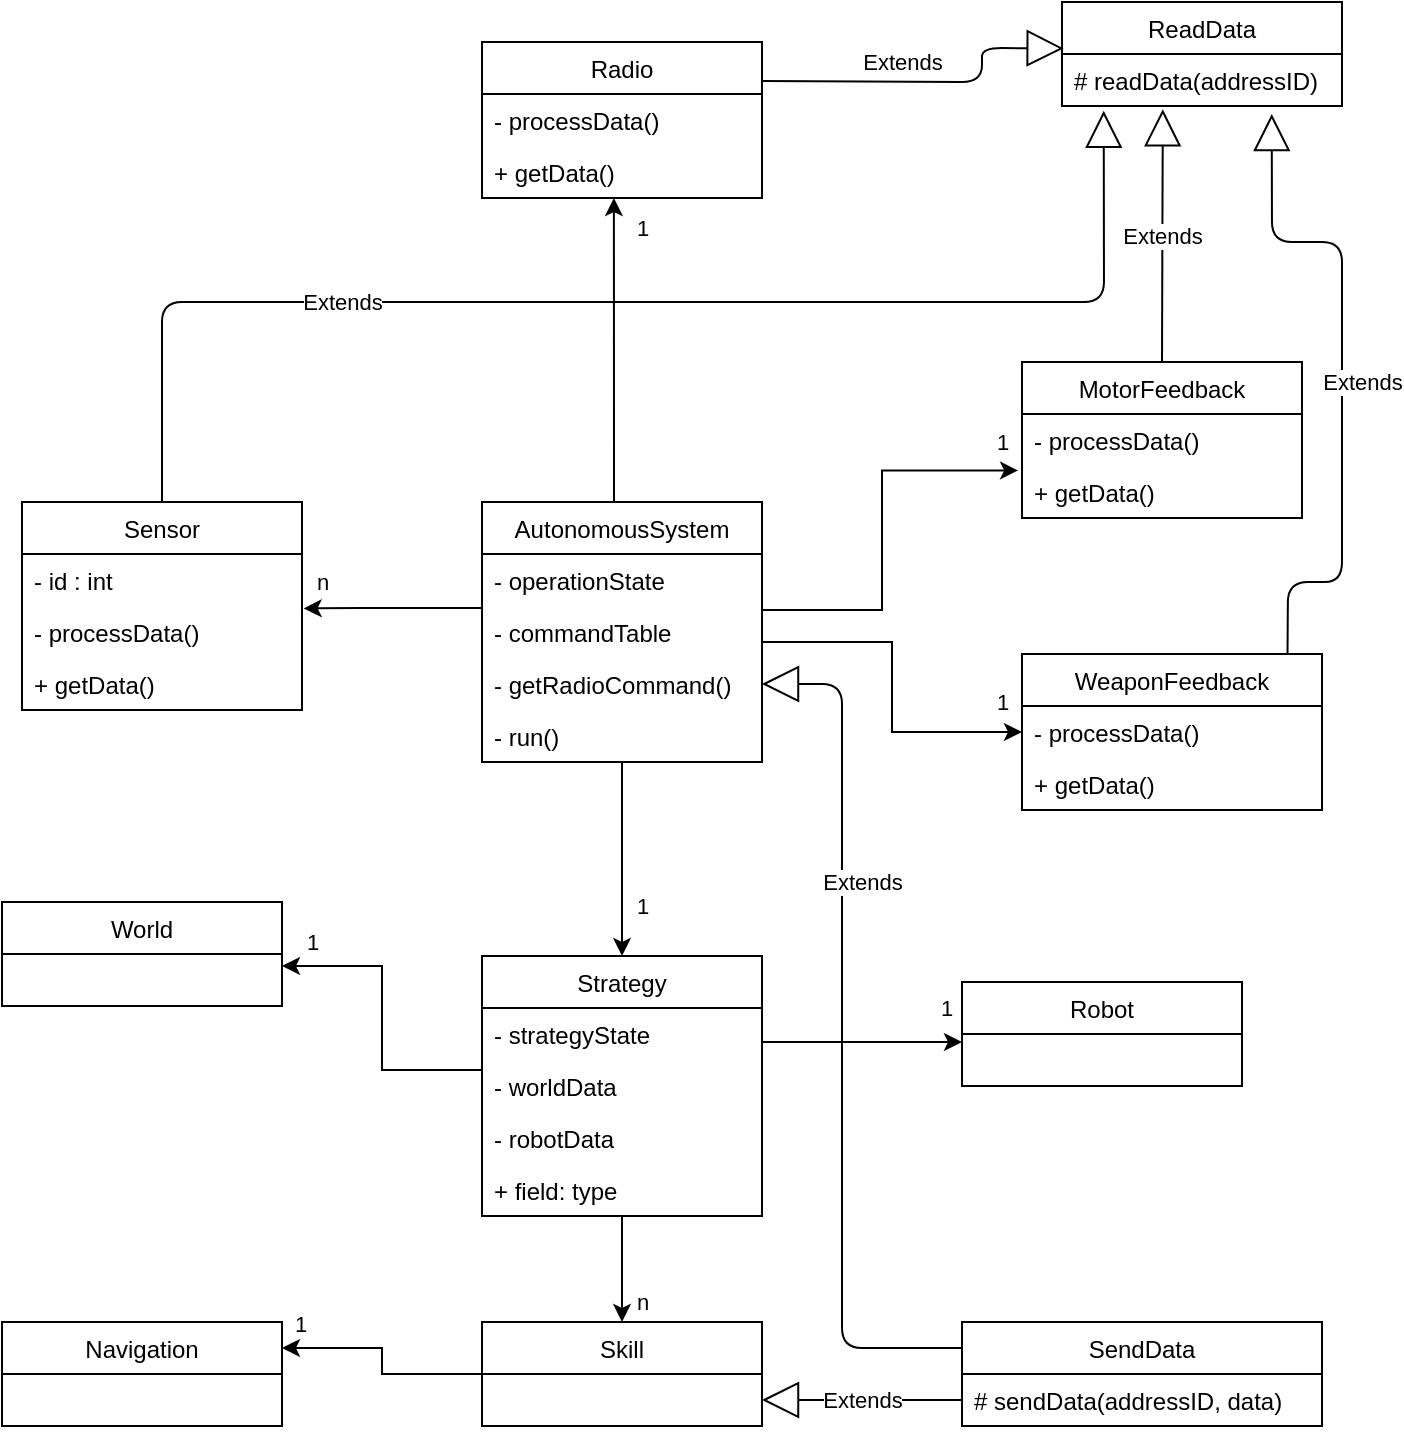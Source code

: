 <mxfile version="13.6.3" type="device"><diagram id="2LvgE_DXTgiEQLqJ3jdL" name="Page-1"><mxGraphModel dx="1483" dy="1928" grid="1" gridSize="10" guides="1" tooltips="1" connect="1" arrows="1" fold="1" page="1" pageScale="1" pageWidth="827" pageHeight="1169" math="0" shadow="0"><root><mxCell id="0"/><mxCell id="1" parent="0"/><mxCell id="cK6dFutLN7Q6HRIQ2t_6-43" value="n" style="edgeStyle=orthogonalEdgeStyle;rounded=0;orthogonalLoop=1;jettySize=auto;html=1;entryX=1.006;entryY=0.046;entryDx=0;entryDy=0;entryPerimeter=0;" parent="1" source="cK6dFutLN7Q6HRIQ2t_6-2" edge="1"><mxGeometry x="0.792" y="-13" relative="1" as="geometry"><mxPoint x="210.84" y="153.196" as="targetPoint"/><Array as="points"><mxPoint x="240" y="153"/><mxPoint x="240" y="153"/></Array><mxPoint as="offset"/></mxGeometry></mxCell><mxCell id="cK6dFutLN7Q6HRIQ2t_6-44" value="1" style="edgeStyle=orthogonalEdgeStyle;rounded=0;orthogonalLoop=1;jettySize=auto;html=1;entryX=-0.014;entryY=0.085;entryDx=0;entryDy=0;entryPerimeter=0;" parent="1" source="cK6dFutLN7Q6HRIQ2t_6-2" edge="1"><mxGeometry x="0.919" y="14" relative="1" as="geometry"><mxPoint x="568.04" y="84.21" as="targetPoint"/><Array as="points"><mxPoint x="500" y="154"/><mxPoint x="500" y="84"/></Array><mxPoint as="offset"/></mxGeometry></mxCell><mxCell id="cK6dFutLN7Q6HRIQ2t_6-49" value="1" style="edgeStyle=orthogonalEdgeStyle;rounded=0;orthogonalLoop=1;jettySize=auto;html=1;" parent="1" source="cK6dFutLN7Q6HRIQ2t_6-2" edge="1"><mxGeometry x="0.886" y="15" relative="1" as="geometry"><mxPoint x="570" y="215" as="targetPoint"/><Array as="points"><mxPoint x="505" y="170"/><mxPoint x="505" y="215"/></Array><mxPoint as="offset"/></mxGeometry></mxCell><mxCell id="cK6dFutLN7Q6HRIQ2t_6-54" value="1" style="edgeStyle=orthogonalEdgeStyle;rounded=0;orthogonalLoop=1;jettySize=auto;html=1;entryX=0.471;entryY=1;entryDx=0;entryDy=0;entryPerimeter=0;" parent="1" source="cK6dFutLN7Q6HRIQ2t_6-2" target="cK6dFutLN7Q6HRIQ2t_6-53" edge="1"><mxGeometry x="0.8" y="-14" relative="1" as="geometry"><Array as="points"><mxPoint x="366" y="90"/><mxPoint x="366" y="90"/></Array><mxPoint as="offset"/></mxGeometry></mxCell><mxCell id="cK6dFutLN7Q6HRIQ2t_6-58" value="1" style="edgeStyle=orthogonalEdgeStyle;rounded=0;orthogonalLoop=1;jettySize=auto;html=1;entryX=0.5;entryY=0;entryDx=0;entryDy=0;" parent="1" source="cK6dFutLN7Q6HRIQ2t_6-2" target="cK6dFutLN7Q6HRIQ2t_6-6" edge="1"><mxGeometry x="0.474" y="10" relative="1" as="geometry"><Array as="points"/><mxPoint as="offset"/></mxGeometry></mxCell><mxCell id="cK6dFutLN7Q6HRIQ2t_6-2" value="AutonomousSystem" style="swimlane;fontStyle=0;childLayout=stackLayout;horizontal=1;startSize=26;fillColor=none;horizontalStack=0;resizeParent=1;resizeParentMax=0;resizeLast=0;collapsible=1;marginBottom=0;" parent="1" vertex="1"><mxGeometry x="300" y="100" width="140" height="130" as="geometry"><mxRectangle x="300" y="100" width="140" height="26" as="alternateBounds"/></mxGeometry></mxCell><mxCell id="cK6dFutLN7Q6HRIQ2t_6-3" value="- operationState" style="text;strokeColor=none;fillColor=none;align=left;verticalAlign=top;spacingLeft=4;spacingRight=4;overflow=hidden;rotatable=0;points=[[0,0.5],[1,0.5]];portConstraint=eastwest;" parent="cK6dFutLN7Q6HRIQ2t_6-2" vertex="1"><mxGeometry y="26" width="140" height="26" as="geometry"/></mxCell><mxCell id="cK6dFutLN7Q6HRIQ2t_6-4" value="- commandTable" style="text;strokeColor=none;fillColor=none;align=left;verticalAlign=top;spacingLeft=4;spacingRight=4;overflow=hidden;rotatable=0;points=[[0,0.5],[1,0.5]];portConstraint=eastwest;" parent="cK6dFutLN7Q6HRIQ2t_6-2" vertex="1"><mxGeometry y="52" width="140" height="26" as="geometry"/></mxCell><mxCell id="cK6dFutLN7Q6HRIQ2t_6-5" value="- getRadioCommand()" style="text;strokeColor=none;fillColor=none;align=left;verticalAlign=top;spacingLeft=4;spacingRight=4;overflow=hidden;rotatable=0;points=[[0,0.5],[1,0.5]];portConstraint=eastwest;" parent="cK6dFutLN7Q6HRIQ2t_6-2" vertex="1"><mxGeometry y="78" width="140" height="26" as="geometry"/></mxCell><mxCell id="cK6dFutLN7Q6HRIQ2t_6-71" value="- run()" style="text;strokeColor=none;fillColor=none;align=left;verticalAlign=top;spacingLeft=4;spacingRight=4;overflow=hidden;rotatable=0;points=[[0,0.5],[1,0.5]];portConstraint=eastwest;" parent="cK6dFutLN7Q6HRIQ2t_6-2" vertex="1"><mxGeometry y="104" width="140" height="26" as="geometry"/></mxCell><mxCell id="cK6dFutLN7Q6HRIQ2t_6-55" value="n" style="edgeStyle=orthogonalEdgeStyle;rounded=0;orthogonalLoop=1;jettySize=auto;html=1;entryX=0.5;entryY=0;entryDx=0;entryDy=0;" parent="1" source="cK6dFutLN7Q6HRIQ2t_6-6" target="cK6dFutLN7Q6HRIQ2t_6-14" edge="1"><mxGeometry x="0.623" y="10" relative="1" as="geometry"><Array as="points"><mxPoint x="360" y="400"/><mxPoint x="360" y="400"/></Array><mxPoint as="offset"/></mxGeometry></mxCell><mxCell id="cK6dFutLN7Q6HRIQ2t_6-56" value="1" style="edgeStyle=orthogonalEdgeStyle;rounded=0;orthogonalLoop=1;jettySize=auto;html=1;" parent="1" source="cK6dFutLN7Q6HRIQ2t_6-6" edge="1"><mxGeometry x="0.833" y="17" relative="1" as="geometry"><mxPoint x="540" y="370" as="targetPoint"/><Array as="points"><mxPoint x="520" y="370"/><mxPoint x="520" y="370"/></Array><mxPoint as="offset"/></mxGeometry></mxCell><mxCell id="cK6dFutLN7Q6HRIQ2t_6-57" value="1" style="edgeStyle=orthogonalEdgeStyle;rounded=0;orthogonalLoop=1;jettySize=auto;html=1;" parent="1" source="cK6dFutLN7Q6HRIQ2t_6-6" target="cK6dFutLN7Q6HRIQ2t_6-39" edge="1"><mxGeometry x="0.8" y="-12" relative="1" as="geometry"><Array as="points"><mxPoint x="250" y="384"/><mxPoint x="250" y="332"/></Array><mxPoint as="offset"/></mxGeometry></mxCell><mxCell id="cK6dFutLN7Q6HRIQ2t_6-26" value="Sensor" style="swimlane;fontStyle=0;childLayout=stackLayout;horizontal=1;startSize=26;fillColor=none;horizontalStack=0;resizeParent=1;resizeParentMax=0;resizeLast=0;collapsible=1;marginBottom=0;" parent="1" vertex="1"><mxGeometry x="70" y="100" width="140" height="104" as="geometry"/></mxCell><mxCell id="cK6dFutLN7Q6HRIQ2t_6-29" value="- id : int" style="text;strokeColor=none;fillColor=none;align=left;verticalAlign=top;spacingLeft=4;spacingRight=4;overflow=hidden;rotatable=0;points=[[0,0.5],[1,0.5]];portConstraint=eastwest;" parent="cK6dFutLN7Q6HRIQ2t_6-26" vertex="1"><mxGeometry y="26" width="140" height="26" as="geometry"/></mxCell><mxCell id="cK6dFutLN7Q6HRIQ2t_6-28" value="- processData()" style="text;strokeColor=none;fillColor=none;align=left;verticalAlign=top;spacingLeft=4;spacingRight=4;overflow=hidden;rotatable=0;points=[[0,0.5],[1,0.5]];portConstraint=eastwest;" parent="cK6dFutLN7Q6HRIQ2t_6-26" vertex="1"><mxGeometry y="52" width="140" height="26" as="geometry"/></mxCell><mxCell id="cK6dFutLN7Q6HRIQ2t_6-34" value="+ getData()" style="text;strokeColor=none;fillColor=none;align=left;verticalAlign=top;spacingLeft=4;spacingRight=4;overflow=hidden;rotatable=0;points=[[0,0.5],[1,0.5]];portConstraint=eastwest;" parent="cK6dFutLN7Q6HRIQ2t_6-26" vertex="1"><mxGeometry y="78" width="140" height="26" as="geometry"/></mxCell><mxCell id="cK6dFutLN7Q6HRIQ2t_6-22" value="MotorFeedback" style="swimlane;fontStyle=0;childLayout=stackLayout;horizontal=1;startSize=26;fillColor=none;horizontalStack=0;resizeParent=1;resizeParentMax=0;resizeLast=0;collapsible=1;marginBottom=0;" parent="1" vertex="1"><mxGeometry x="570" y="30" width="140" height="78" as="geometry"/></mxCell><mxCell id="cK6dFutLN7Q6HRIQ2t_6-74" value="- processData()" style="text;strokeColor=none;fillColor=none;align=left;verticalAlign=top;spacingLeft=4;spacingRight=4;overflow=hidden;rotatable=0;points=[[0,0.5],[1,0.5]];portConstraint=eastwest;" parent="cK6dFutLN7Q6HRIQ2t_6-22" vertex="1"><mxGeometry y="26" width="140" height="26" as="geometry"/></mxCell><mxCell id="cK6dFutLN7Q6HRIQ2t_6-75" value="+ getData()" style="text;strokeColor=none;fillColor=none;align=left;verticalAlign=top;spacingLeft=4;spacingRight=4;overflow=hidden;rotatable=0;points=[[0,0.5],[1,0.5]];portConstraint=eastwest;" parent="cK6dFutLN7Q6HRIQ2t_6-22" vertex="1"><mxGeometry y="52" width="140" height="26" as="geometry"/></mxCell><mxCell id="cK6dFutLN7Q6HRIQ2t_6-45" value="WeaponFeedback" style="swimlane;fontStyle=0;childLayout=stackLayout;horizontal=1;startSize=26;fillColor=none;horizontalStack=0;resizeParent=1;resizeParentMax=0;resizeLast=0;collapsible=1;marginBottom=0;" parent="1" vertex="1"><mxGeometry x="570" y="176" width="150" height="78" as="geometry"/></mxCell><mxCell id="cK6dFutLN7Q6HRIQ2t_6-79" value="- processData()" style="text;strokeColor=none;fillColor=none;align=left;verticalAlign=top;spacingLeft=4;spacingRight=4;overflow=hidden;rotatable=0;points=[[0,0.5],[1,0.5]];portConstraint=eastwest;" parent="cK6dFutLN7Q6HRIQ2t_6-45" vertex="1"><mxGeometry y="26" width="150" height="26" as="geometry"/></mxCell><mxCell id="cK6dFutLN7Q6HRIQ2t_6-80" value="+ getData()" style="text;strokeColor=none;fillColor=none;align=left;verticalAlign=top;spacingLeft=4;spacingRight=4;overflow=hidden;rotatable=0;points=[[0,0.5],[1,0.5]];portConstraint=eastwest;" parent="cK6dFutLN7Q6HRIQ2t_6-45" vertex="1"><mxGeometry y="52" width="150" height="26" as="geometry"/></mxCell><mxCell id="cK6dFutLN7Q6HRIQ2t_6-50" value="Radio" style="swimlane;fontStyle=0;childLayout=stackLayout;horizontal=1;startSize=26;fillColor=none;horizontalStack=0;resizeParent=1;resizeParentMax=0;resizeLast=0;collapsible=1;marginBottom=0;" parent="1" vertex="1"><mxGeometry x="300" y="-130" width="140" height="78" as="geometry"/></mxCell><mxCell id="cK6dFutLN7Q6HRIQ2t_6-68" value="- processData()" style="text;strokeColor=none;fillColor=none;align=left;verticalAlign=top;spacingLeft=4;spacingRight=4;overflow=hidden;rotatable=0;points=[[0,0.5],[1,0.5]];portConstraint=eastwest;" parent="cK6dFutLN7Q6HRIQ2t_6-50" vertex="1"><mxGeometry y="26" width="140" height="26" as="geometry"/></mxCell><mxCell id="cK6dFutLN7Q6HRIQ2t_6-53" value="+ getData()" style="text;strokeColor=none;fillColor=none;align=left;verticalAlign=top;spacingLeft=4;spacingRight=4;overflow=hidden;rotatable=0;points=[[0,0.5],[1,0.5]];portConstraint=eastwest;" parent="cK6dFutLN7Q6HRIQ2t_6-50" vertex="1"><mxGeometry y="52" width="140" height="26" as="geometry"/></mxCell><mxCell id="cK6dFutLN7Q6HRIQ2t_6-18" value="Robot" style="swimlane;fontStyle=0;childLayout=stackLayout;horizontal=1;startSize=26;fillColor=none;horizontalStack=0;resizeParent=1;resizeParentMax=0;resizeLast=0;collapsible=1;marginBottom=0;" parent="1" vertex="1"><mxGeometry x="540" y="340" width="140" height="52" as="geometry"/></mxCell><mxCell id="cK6dFutLN7Q6HRIQ2t_6-6" value="Strategy" style="swimlane;fontStyle=0;childLayout=stackLayout;horizontal=1;startSize=26;fillColor=none;horizontalStack=0;resizeParent=1;resizeParentMax=0;resizeLast=0;collapsible=1;marginBottom=0;" parent="1" vertex="1"><mxGeometry x="300" y="327" width="140" height="130" as="geometry"/></mxCell><mxCell id="cK6dFutLN7Q6HRIQ2t_6-7" value="- strategyState" style="text;strokeColor=none;fillColor=none;align=left;verticalAlign=top;spacingLeft=4;spacingRight=4;overflow=hidden;rotatable=0;points=[[0,0.5],[1,0.5]];portConstraint=eastwest;" parent="cK6dFutLN7Q6HRIQ2t_6-6" vertex="1"><mxGeometry y="26" width="140" height="26" as="geometry"/></mxCell><mxCell id="cK6dFutLN7Q6HRIQ2t_6-8" value="- worldData" style="text;strokeColor=none;fillColor=none;align=left;verticalAlign=top;spacingLeft=4;spacingRight=4;overflow=hidden;rotatable=0;points=[[0,0.5],[1,0.5]];portConstraint=eastwest;" parent="cK6dFutLN7Q6HRIQ2t_6-6" vertex="1"><mxGeometry y="52" width="140" height="26" as="geometry"/></mxCell><mxCell id="cK6dFutLN7Q6HRIQ2t_6-69" value="- robotData" style="text;strokeColor=none;fillColor=none;align=left;verticalAlign=top;spacingLeft=4;spacingRight=4;overflow=hidden;rotatable=0;points=[[0,0.5],[1,0.5]];portConstraint=eastwest;" parent="cK6dFutLN7Q6HRIQ2t_6-6" vertex="1"><mxGeometry y="78" width="140" height="26" as="geometry"/></mxCell><mxCell id="cK6dFutLN7Q6HRIQ2t_6-9" value="+ field: type" style="text;strokeColor=none;fillColor=none;align=left;verticalAlign=top;spacingLeft=4;spacingRight=4;overflow=hidden;rotatable=0;points=[[0,0.5],[1,0.5]];portConstraint=eastwest;" parent="cK6dFutLN7Q6HRIQ2t_6-6" vertex="1"><mxGeometry y="104" width="140" height="26" as="geometry"/></mxCell><mxCell id="cK6dFutLN7Q6HRIQ2t_6-90" value="1" style="edgeStyle=orthogonalEdgeStyle;rounded=0;orthogonalLoop=1;jettySize=auto;html=1;entryX=1;entryY=0.25;entryDx=0;entryDy=0;" parent="1" source="cK6dFutLN7Q6HRIQ2t_6-14" target="cK6dFutLN7Q6HRIQ2t_6-91" edge="1"><mxGeometry x="0.841" y="-12" relative="1" as="geometry"><mxPoint x="210" y="523" as="targetPoint"/><Array as="points"><mxPoint x="250" y="536"/><mxPoint x="250" y="523"/></Array><mxPoint as="offset"/></mxGeometry></mxCell><mxCell id="cK6dFutLN7Q6HRIQ2t_6-14" value="Skill" style="swimlane;fontStyle=0;childLayout=stackLayout;horizontal=1;startSize=26;fillColor=none;horizontalStack=0;resizeParent=1;resizeParentMax=0;resizeLast=0;collapsible=1;marginBottom=0;" parent="1" vertex="1"><mxGeometry x="300" y="510" width="140" height="52" as="geometry"/></mxCell><mxCell id="cK6dFutLN7Q6HRIQ2t_6-39" value="World" style="swimlane;fontStyle=0;childLayout=stackLayout;horizontal=1;startSize=26;fillColor=none;horizontalStack=0;resizeParent=1;resizeParentMax=0;resizeLast=0;collapsible=1;marginBottom=0;" parent="1" vertex="1"><mxGeometry x="60" y="300" width="140" height="52" as="geometry"/></mxCell><mxCell id="cK6dFutLN7Q6HRIQ2t_6-86" value="SendData" style="swimlane;fontStyle=0;childLayout=stackLayout;horizontal=1;startSize=26;fillColor=none;horizontalStack=0;resizeParent=1;resizeParentMax=0;resizeLast=0;collapsible=1;marginBottom=0;" parent="1" vertex="1"><mxGeometry x="540" y="510" width="180" height="52" as="geometry"/></mxCell><mxCell id="cK6dFutLN7Q6HRIQ2t_6-89" value="# sendData(addressID, data)" style="text;strokeColor=none;fillColor=none;align=left;verticalAlign=top;spacingLeft=4;spacingRight=4;overflow=hidden;rotatable=0;points=[[0,0.5],[1,0.5]];portConstraint=eastwest;" parent="cK6dFutLN7Q6HRIQ2t_6-86" vertex="1"><mxGeometry y="26" width="180" height="26" as="geometry"/></mxCell><mxCell id="cK6dFutLN7Q6HRIQ2t_6-91" value="Navigation" style="swimlane;fontStyle=0;childLayout=stackLayout;horizontal=1;startSize=26;fillColor=none;horizontalStack=0;resizeParent=1;resizeParentMax=0;resizeLast=0;collapsible=1;marginBottom=0;" parent="1" vertex="1"><mxGeometry x="60" y="510" width="140" height="52" as="geometry"/></mxCell><mxCell id="cK6dFutLN7Q6HRIQ2t_6-95" value="Extends" style="endArrow=block;endSize=16;endFill=0;html=1;entryX=1;entryY=0.5;entryDx=0;entryDy=0;exitX=0;exitY=0.5;exitDx=0;exitDy=0;" parent="1" edge="1"><mxGeometry width="160" relative="1" as="geometry"><mxPoint x="540" y="549" as="sourcePoint"/><mxPoint x="440" y="549" as="targetPoint"/></mxGeometry></mxCell><mxCell id="cK6dFutLN7Q6HRIQ2t_6-96" value="Extends" style="endArrow=block;endSize=16;endFill=0;html=1;exitX=0.5;exitY=0;exitDx=0;exitDy=0;entryX=0.36;entryY=1.062;entryDx=0;entryDy=0;entryPerimeter=0;" parent="1" source="cK6dFutLN7Q6HRIQ2t_6-22" target="cK6dFutLN7Q6HRIQ2t_6-84" edge="1"><mxGeometry width="160" relative="1" as="geometry"><mxPoint x="720" y="-40" as="sourcePoint"/><mxPoint x="638.02" y="-99.192" as="targetPoint"/></mxGeometry></mxCell><mxCell id="cK6dFutLN7Q6HRIQ2t_6-82" value="ReadData" style="swimlane;fontStyle=0;childLayout=stackLayout;horizontal=1;startSize=26;fillColor=none;horizontalStack=0;resizeParent=1;resizeParentMax=0;resizeLast=0;collapsible=1;marginBottom=0;" parent="1" vertex="1"><mxGeometry x="590" y="-150" width="140" height="52" as="geometry"/></mxCell><mxCell id="cK6dFutLN7Q6HRIQ2t_6-84" value="# readData(addressID)" style="text;strokeColor=none;fillColor=none;align=left;verticalAlign=top;spacingLeft=4;spacingRight=4;overflow=hidden;rotatable=0;points=[[0,0.5],[1,0.5]];portConstraint=eastwest;" parent="cK6dFutLN7Q6HRIQ2t_6-82" vertex="1"><mxGeometry y="26" width="140" height="26" as="geometry"/></mxCell><mxCell id="cK6dFutLN7Q6HRIQ2t_6-97" value="Extends" style="endArrow=block;endSize=16;endFill=0;html=1;entryX=0.749;entryY=1.154;entryDx=0;entryDy=0;entryPerimeter=0;exitX=0.885;exitY=-0.005;exitDx=0;exitDy=0;exitPerimeter=0;" parent="1" source="cK6dFutLN7Q6HRIQ2t_6-45" target="cK6dFutLN7Q6HRIQ2t_6-84" edge="1"><mxGeometry x="-0.019" y="-10" width="160" relative="1" as="geometry"><mxPoint x="700" y="170" as="sourcePoint"/><mxPoint x="650.4" y="-86.388" as="targetPoint"/><Array as="points"><mxPoint x="703" y="140"/><mxPoint x="730" y="140"/><mxPoint x="730" y="-30"/><mxPoint x="695" y="-30"/></Array><mxPoint as="offset"/></mxGeometry></mxCell><mxCell id="cK6dFutLN7Q6HRIQ2t_6-98" value="Extends" style="endArrow=block;endSize=16;endFill=0;html=1;exitX=1;exitY=0.25;exitDx=0;exitDy=0;entryX=0.006;entryY=-0.108;entryDx=0;entryDy=0;entryPerimeter=0;" parent="1" source="cK6dFutLN7Q6HRIQ2t_6-50" target="cK6dFutLN7Q6HRIQ2t_6-84" edge="1"><mxGeometry x="0.43" y="40" width="160" relative="1" as="geometry"><mxPoint x="650" y="40" as="sourcePoint"/><mxPoint x="650.4" y="-86.388" as="targetPoint"/><Array as="points"><mxPoint x="550" y="-110"/><mxPoint x="550" y="-127"/></Array><mxPoint as="offset"/></mxGeometry></mxCell><mxCell id="cK6dFutLN7Q6HRIQ2t_6-99" value="Extends" style="endArrow=block;endSize=16;endFill=0;html=1;exitX=0.5;exitY=0;exitDx=0;exitDy=0;entryX=0.149;entryY=1.092;entryDx=0;entryDy=0;entryPerimeter=0;" parent="1" source="cK6dFutLN7Q6HRIQ2t_6-26" target="cK6dFutLN7Q6HRIQ2t_6-84" edge="1"><mxGeometry x="-0.43" width="160" relative="1" as="geometry"><mxPoint x="660" y="50" as="sourcePoint"/><mxPoint x="660.4" y="-76.388" as="targetPoint"/><Array as="points"><mxPoint x="140"/><mxPoint x="611"/></Array><mxPoint as="offset"/></mxGeometry></mxCell><mxCell id="v3hWZaMwxZc0TmfJ5jAS-1" value="Extends" style="endArrow=block;endSize=16;endFill=0;html=1;entryX=1;entryY=0.5;entryDx=0;entryDy=0;exitX=0;exitY=0.25;exitDx=0;exitDy=0;" edge="1" parent="1" source="cK6dFutLN7Q6HRIQ2t_6-86" target="cK6dFutLN7Q6HRIQ2t_6-5"><mxGeometry x="0.356" y="-10" width="160" relative="1" as="geometry"><mxPoint x="550" y="559" as="sourcePoint"/><mxPoint x="450" y="559" as="targetPoint"/><Array as="points"><mxPoint x="480" y="523"/><mxPoint x="480" y="191"/></Array><mxPoint as="offset"/></mxGeometry></mxCell></root></mxGraphModel></diagram></mxfile>